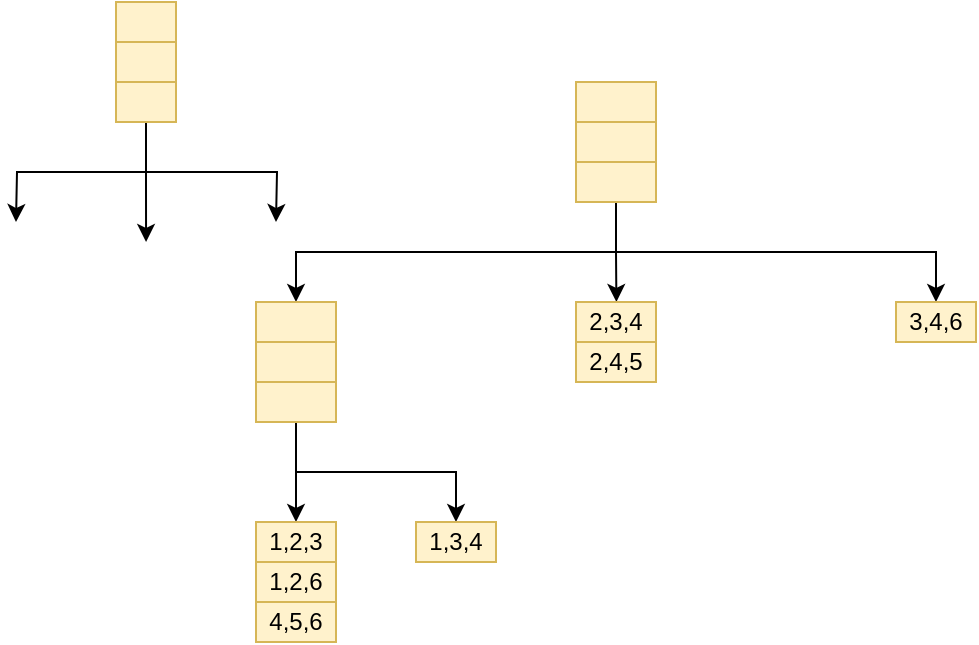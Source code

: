 <mxfile version="16.6.4" type="github" pages="2">
  <diagram id="rJXPXW3HnMYkDMf3mS7e" name="Page-1">
    <mxGraphModel dx="716" dy="339" grid="1" gridSize="10" guides="1" tooltips="1" connect="1" arrows="1" fold="1" page="1" pageScale="1" pageWidth="827" pageHeight="1169" math="0" shadow="0">
      <root>
        <mxCell id="0" />
        <mxCell id="1" parent="0" />
        <mxCell id="eYHF-Ms1NYGs89z_I7Qa-5" value="" style="rounded=0;whiteSpace=wrap;html=1;fillColor=#fff2cc;strokeColor=#d6b656;" vertex="1" parent="1">
          <mxGeometry x="350" y="300" width="40" height="20" as="geometry" />
        </mxCell>
        <mxCell id="eYHF-Ms1NYGs89z_I7Qa-6" value="" style="rounded=0;whiteSpace=wrap;html=1;fillColor=#fff2cc;strokeColor=#d6b656;" vertex="1" parent="1">
          <mxGeometry x="350" y="320" width="40" height="20" as="geometry" />
        </mxCell>
        <mxCell id="eYHF-Ms1NYGs89z_I7Qa-8" style="edgeStyle=orthogonalEdgeStyle;rounded=0;orthogonalLoop=1;jettySize=auto;html=1;exitX=0.5;exitY=1;exitDx=0;exitDy=0;" edge="1" parent="1" source="eYHF-Ms1NYGs89z_I7Qa-7">
          <mxGeometry relative="1" as="geometry">
            <mxPoint x="370.207" y="410" as="targetPoint" />
          </mxGeometry>
        </mxCell>
        <mxCell id="eYHF-Ms1NYGs89z_I7Qa-21" style="edgeStyle=orthogonalEdgeStyle;rounded=0;orthogonalLoop=1;jettySize=auto;html=1;exitX=0.5;exitY=1;exitDx=0;exitDy=0;entryX=0.5;entryY=0;entryDx=0;entryDy=0;" edge="1" parent="1" source="eYHF-Ms1NYGs89z_I7Qa-7" target="eYHF-Ms1NYGs89z_I7Qa-12">
          <mxGeometry relative="1" as="geometry" />
        </mxCell>
        <mxCell id="eYHF-Ms1NYGs89z_I7Qa-22" style="edgeStyle=orthogonalEdgeStyle;rounded=0;orthogonalLoop=1;jettySize=auto;html=1;exitX=0.5;exitY=1;exitDx=0;exitDy=0;entryX=0.5;entryY=0;entryDx=0;entryDy=0;" edge="1" parent="1" source="eYHF-Ms1NYGs89z_I7Qa-7" target="eYHF-Ms1NYGs89z_I7Qa-18">
          <mxGeometry relative="1" as="geometry" />
        </mxCell>
        <mxCell id="eYHF-Ms1NYGs89z_I7Qa-7" value="" style="rounded=0;whiteSpace=wrap;html=1;fillColor=#fff2cc;strokeColor=#d6b656;" vertex="1" parent="1">
          <mxGeometry x="350" y="340" width="40" height="20" as="geometry" />
        </mxCell>
        <mxCell id="eYHF-Ms1NYGs89z_I7Qa-9" value="2,3,4" style="rounded=0;whiteSpace=wrap;html=1;fillColor=#fff2cc;strokeColor=#d6b656;" vertex="1" parent="1">
          <mxGeometry x="350" y="410" width="40" height="20" as="geometry" />
        </mxCell>
        <mxCell id="eYHF-Ms1NYGs89z_I7Qa-10" value="2,4,5" style="rounded=0;whiteSpace=wrap;html=1;fillColor=#fff2cc;strokeColor=#d6b656;" vertex="1" parent="1">
          <mxGeometry x="350" y="430" width="40" height="20" as="geometry" />
        </mxCell>
        <mxCell id="eYHF-Ms1NYGs89z_I7Qa-12" value="" style="rounded=0;whiteSpace=wrap;html=1;fillColor=#fff2cc;strokeColor=#d6b656;" vertex="1" parent="1">
          <mxGeometry x="190" y="410" width="40" height="20" as="geometry" />
        </mxCell>
        <mxCell id="eYHF-Ms1NYGs89z_I7Qa-13" value="" style="rounded=0;whiteSpace=wrap;html=1;fillColor=#fff2cc;strokeColor=#d6b656;" vertex="1" parent="1">
          <mxGeometry x="190" y="430" width="40" height="20" as="geometry" />
        </mxCell>
        <mxCell id="eYHF-Ms1NYGs89z_I7Qa-26" style="edgeStyle=orthogonalEdgeStyle;rounded=0;orthogonalLoop=1;jettySize=auto;html=1;exitX=0.5;exitY=1;exitDx=0;exitDy=0;entryX=0.5;entryY=0;entryDx=0;entryDy=0;" edge="1" parent="1" source="eYHF-Ms1NYGs89z_I7Qa-14" target="eYHF-Ms1NYGs89z_I7Qa-23">
          <mxGeometry relative="1" as="geometry" />
        </mxCell>
        <mxCell id="eYHF-Ms1NYGs89z_I7Qa-30" style="edgeStyle=orthogonalEdgeStyle;rounded=0;orthogonalLoop=1;jettySize=auto;html=1;exitX=0.5;exitY=1;exitDx=0;exitDy=0;entryX=0.5;entryY=0;entryDx=0;entryDy=0;" edge="1" parent="1" source="eYHF-Ms1NYGs89z_I7Qa-14" target="eYHF-Ms1NYGs89z_I7Qa-27">
          <mxGeometry relative="1" as="geometry" />
        </mxCell>
        <mxCell id="eYHF-Ms1NYGs89z_I7Qa-14" value="" style="rounded=0;whiteSpace=wrap;html=1;fillColor=#fff2cc;strokeColor=#d6b656;" vertex="1" parent="1">
          <mxGeometry x="190" y="450" width="40" height="20" as="geometry" />
        </mxCell>
        <mxCell id="eYHF-Ms1NYGs89z_I7Qa-18" value="3,4,6" style="rounded=0;whiteSpace=wrap;html=1;fillColor=#fff2cc;strokeColor=#d6b656;" vertex="1" parent="1">
          <mxGeometry x="510" y="410" width="40" height="20" as="geometry" />
        </mxCell>
        <mxCell id="eYHF-Ms1NYGs89z_I7Qa-23" value="1,2,3" style="rounded=0;whiteSpace=wrap;html=1;fillColor=#fff2cc;strokeColor=#d6b656;" vertex="1" parent="1">
          <mxGeometry x="190" y="520" width="40" height="20" as="geometry" />
        </mxCell>
        <mxCell id="eYHF-Ms1NYGs89z_I7Qa-24" value="1,2,6" style="rounded=0;whiteSpace=wrap;html=1;fillColor=#fff2cc;strokeColor=#d6b656;" vertex="1" parent="1">
          <mxGeometry x="190" y="540" width="40" height="20" as="geometry" />
        </mxCell>
        <mxCell id="eYHF-Ms1NYGs89z_I7Qa-27" value="1,3,4" style="rounded=0;whiteSpace=wrap;html=1;fillColor=#fff2cc;strokeColor=#d6b656;" vertex="1" parent="1">
          <mxGeometry x="270" y="520" width="40" height="20" as="geometry" />
        </mxCell>
        <mxCell id="eYHF-Ms1NYGs89z_I7Qa-31" value="4,5,6" style="rounded=0;whiteSpace=wrap;html=1;fillColor=#fff2cc;strokeColor=#d6b656;" vertex="1" parent="1">
          <mxGeometry x="190" y="560" width="40" height="20" as="geometry" />
        </mxCell>
        <mxCell id="eYHF-Ms1NYGs89z_I7Qa-35" value="" style="rounded=0;whiteSpace=wrap;html=1;fillColor=#fff2cc;strokeColor=#d6b656;" vertex="1" parent="1">
          <mxGeometry x="120" y="260" width="30" height="20" as="geometry" />
        </mxCell>
        <mxCell id="eYHF-Ms1NYGs89z_I7Qa-36" value="" style="rounded=0;whiteSpace=wrap;html=1;fillColor=#fff2cc;strokeColor=#d6b656;" vertex="1" parent="1">
          <mxGeometry x="120" y="280" width="30" height="20" as="geometry" />
        </mxCell>
        <mxCell id="eYHF-Ms1NYGs89z_I7Qa-42" style="edgeStyle=orthogonalEdgeStyle;rounded=0;orthogonalLoop=1;jettySize=auto;html=1;exitX=0.5;exitY=1;exitDx=0;exitDy=0;" edge="1" parent="1" source="eYHF-Ms1NYGs89z_I7Qa-37">
          <mxGeometry relative="1" as="geometry">
            <mxPoint x="70" y="370" as="targetPoint" />
          </mxGeometry>
        </mxCell>
        <mxCell id="eYHF-Ms1NYGs89z_I7Qa-43" style="edgeStyle=orthogonalEdgeStyle;rounded=0;orthogonalLoop=1;jettySize=auto;html=1;exitX=0.5;exitY=1;exitDx=0;exitDy=0;" edge="1" parent="1" source="eYHF-Ms1NYGs89z_I7Qa-37">
          <mxGeometry relative="1" as="geometry">
            <mxPoint x="135.034" y="380" as="targetPoint" />
          </mxGeometry>
        </mxCell>
        <mxCell id="eYHF-Ms1NYGs89z_I7Qa-44" style="edgeStyle=orthogonalEdgeStyle;rounded=0;orthogonalLoop=1;jettySize=auto;html=1;exitX=0.5;exitY=1;exitDx=0;exitDy=0;" edge="1" parent="1" source="eYHF-Ms1NYGs89z_I7Qa-37">
          <mxGeometry relative="1" as="geometry">
            <mxPoint x="200.0" y="370" as="targetPoint" />
          </mxGeometry>
        </mxCell>
        <mxCell id="eYHF-Ms1NYGs89z_I7Qa-37" value="" style="rounded=0;whiteSpace=wrap;html=1;fillColor=#fff2cc;strokeColor=#d6b656;" vertex="1" parent="1">
          <mxGeometry x="120" y="300" width="30" height="20" as="geometry" />
        </mxCell>
      </root>
    </mxGraphModel>
  </diagram>
  <diagram id="VmtqtLpCyd2Ofb7SmypI" name="Page-2">
    <mxGraphModel dx="1038" dy="491" grid="1" gridSize="10" guides="1" tooltips="1" connect="1" arrows="1" fold="1" page="1" pageScale="1" pageWidth="827" pageHeight="1169" math="0" shadow="0">
      <root>
        <mxCell id="3ZnSRIgT3-6xZRlppYe1-0" />
        <mxCell id="3ZnSRIgT3-6xZRlppYe1-1" parent="3ZnSRIgT3-6xZRlppYe1-0" />
      </root>
    </mxGraphModel>
  </diagram>
</mxfile>
